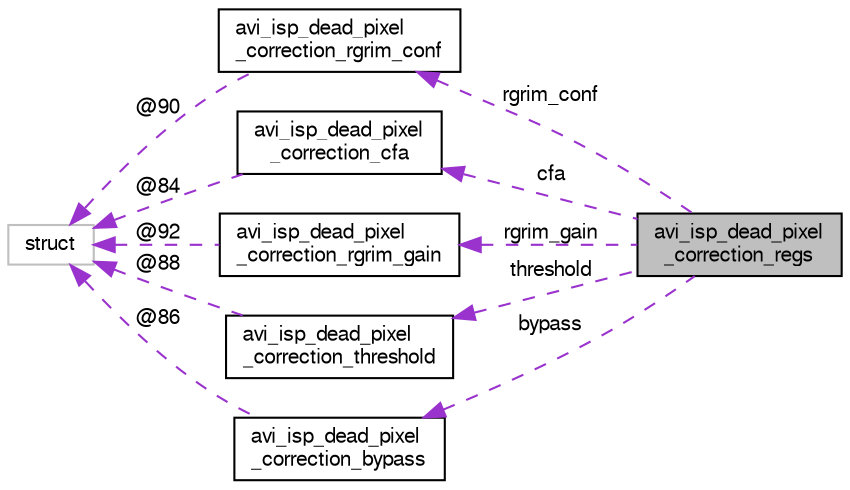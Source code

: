 digraph "avi_isp_dead_pixel_correction_regs"
{
  edge [fontname="FreeSans",fontsize="10",labelfontname="FreeSans",labelfontsize="10"];
  node [fontname="FreeSans",fontsize="10",shape=record];
  rankdir="LR";
  Node1 [label="avi_isp_dead_pixel\l_correction_regs",height=0.2,width=0.4,color="black", fillcolor="grey75", style="filled", fontcolor="black"];
  Node2 -> Node1 [dir="back",color="darkorchid3",fontsize="10",style="dashed",label=" rgrim_conf" ,fontname="FreeSans"];
  Node2 [label="avi_isp_dead_pixel\l_correction_rgrim_conf",height=0.2,width=0.4,color="black", fillcolor="white", style="filled",URL="$avi__isp__dead__pixel__correction_8h.html#unionavi__isp__dead__pixel__correction__rgrim__conf"];
  Node3 -> Node2 [dir="back",color="darkorchid3",fontsize="10",style="dashed",label=" @90" ,fontname="FreeSans"];
  Node3 [label="struct",height=0.2,width=0.4,color="grey75", fillcolor="white", style="filled"];
  Node4 -> Node1 [dir="back",color="darkorchid3",fontsize="10",style="dashed",label=" cfa" ,fontname="FreeSans"];
  Node4 [label="avi_isp_dead_pixel\l_correction_cfa",height=0.2,width=0.4,color="black", fillcolor="white", style="filled",URL="$avi__isp__dead__pixel__correction_8h.html#unionavi__isp__dead__pixel__correction__cfa"];
  Node3 -> Node4 [dir="back",color="darkorchid3",fontsize="10",style="dashed",label=" @84" ,fontname="FreeSans"];
  Node5 -> Node1 [dir="back",color="darkorchid3",fontsize="10",style="dashed",label=" rgrim_gain" ,fontname="FreeSans"];
  Node5 [label="avi_isp_dead_pixel\l_correction_rgrim_gain",height=0.2,width=0.4,color="black", fillcolor="white", style="filled",URL="$avi__isp__dead__pixel__correction_8h.html#unionavi__isp__dead__pixel__correction__rgrim__gain"];
  Node3 -> Node5 [dir="back",color="darkorchid3",fontsize="10",style="dashed",label=" @92" ,fontname="FreeSans"];
  Node6 -> Node1 [dir="back",color="darkorchid3",fontsize="10",style="dashed",label=" threshold" ,fontname="FreeSans"];
  Node6 [label="avi_isp_dead_pixel\l_correction_threshold",height=0.2,width=0.4,color="black", fillcolor="white", style="filled",URL="$avi__isp__dead__pixel__correction_8h.html#unionavi__isp__dead__pixel__correction__threshold"];
  Node3 -> Node6 [dir="back",color="darkorchid3",fontsize="10",style="dashed",label=" @88" ,fontname="FreeSans"];
  Node7 -> Node1 [dir="back",color="darkorchid3",fontsize="10",style="dashed",label=" bypass" ,fontname="FreeSans"];
  Node7 [label="avi_isp_dead_pixel\l_correction_bypass",height=0.2,width=0.4,color="black", fillcolor="white", style="filled",URL="$avi__isp__dead__pixel__correction_8h.html#unionavi__isp__dead__pixel__correction__bypass"];
  Node3 -> Node7 [dir="back",color="darkorchid3",fontsize="10",style="dashed",label=" @86" ,fontname="FreeSans"];
}
